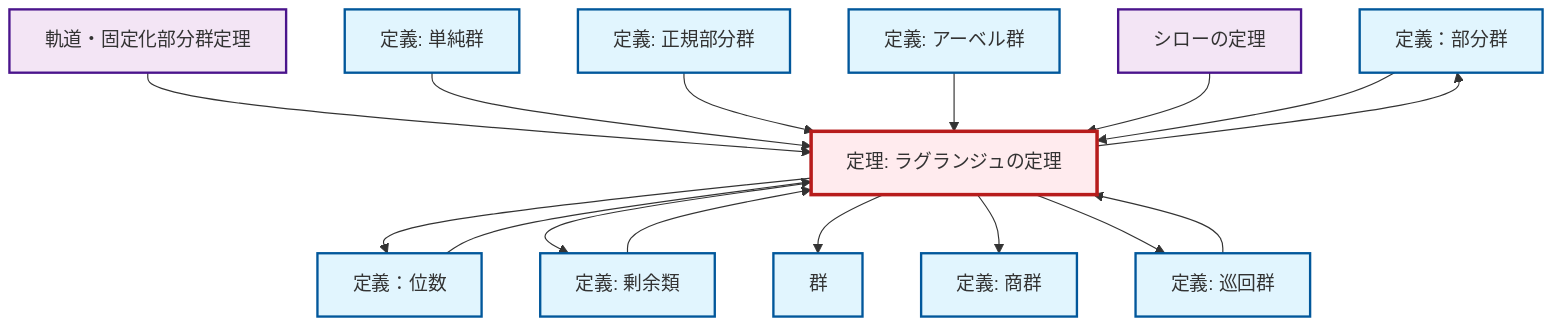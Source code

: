 graph TD
    classDef definition fill:#e1f5fe,stroke:#01579b,stroke-width:2px
    classDef theorem fill:#f3e5f5,stroke:#4a148c,stroke-width:2px
    classDef axiom fill:#fff3e0,stroke:#e65100,stroke-width:2px
    classDef example fill:#e8f5e9,stroke:#1b5e20,stroke-width:2px
    classDef current fill:#ffebee,stroke:#b71c1c,stroke-width:3px
    def-subgroup["定義：部分群"]:::definition
    def-normal-subgroup["定義: 正規部分群"]:::definition
    thm-orbit-stabilizer["軌道・固定化部分群定理"]:::theorem
    thm-sylow["シローの定理"]:::theorem
    thm-lagrange["定理: ラグランジュの定理"]:::theorem
    def-abelian-group["定義: アーベル群"]:::definition
    def-order["定義：位数"]:::definition
    def-coset["定義: 剰余類"]:::definition
    def-cyclic-group["定義: 巡回群"]:::definition
    def-simple-group["定義: 単純群"]:::definition
    def-quotient-group["定義: 商群"]:::definition
    def-group["群"]:::definition
    thm-orbit-stabilizer --> thm-lagrange
    thm-lagrange --> def-order
    thm-lagrange --> def-coset
    thm-lagrange --> def-group
    def-simple-group --> thm-lagrange
    def-normal-subgroup --> thm-lagrange
    thm-lagrange --> def-subgroup
    def-abelian-group --> thm-lagrange
    def-order --> thm-lagrange
    def-coset --> thm-lagrange
    thm-lagrange --> def-quotient-group
    thm-sylow --> thm-lagrange
    def-subgroup --> thm-lagrange
    thm-lagrange --> def-cyclic-group
    def-cyclic-group --> thm-lagrange
    class thm-lagrange current